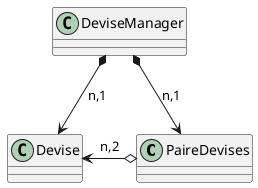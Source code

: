 @startuml

class PaireDevises {

}

class Devise {

}

class DeviseManager{

}

PaireDevises o-l->Devise: n,2

DeviseManager*-->Devise:n,1
DeviseManager*-->PaireDevises:n,1



@enduml